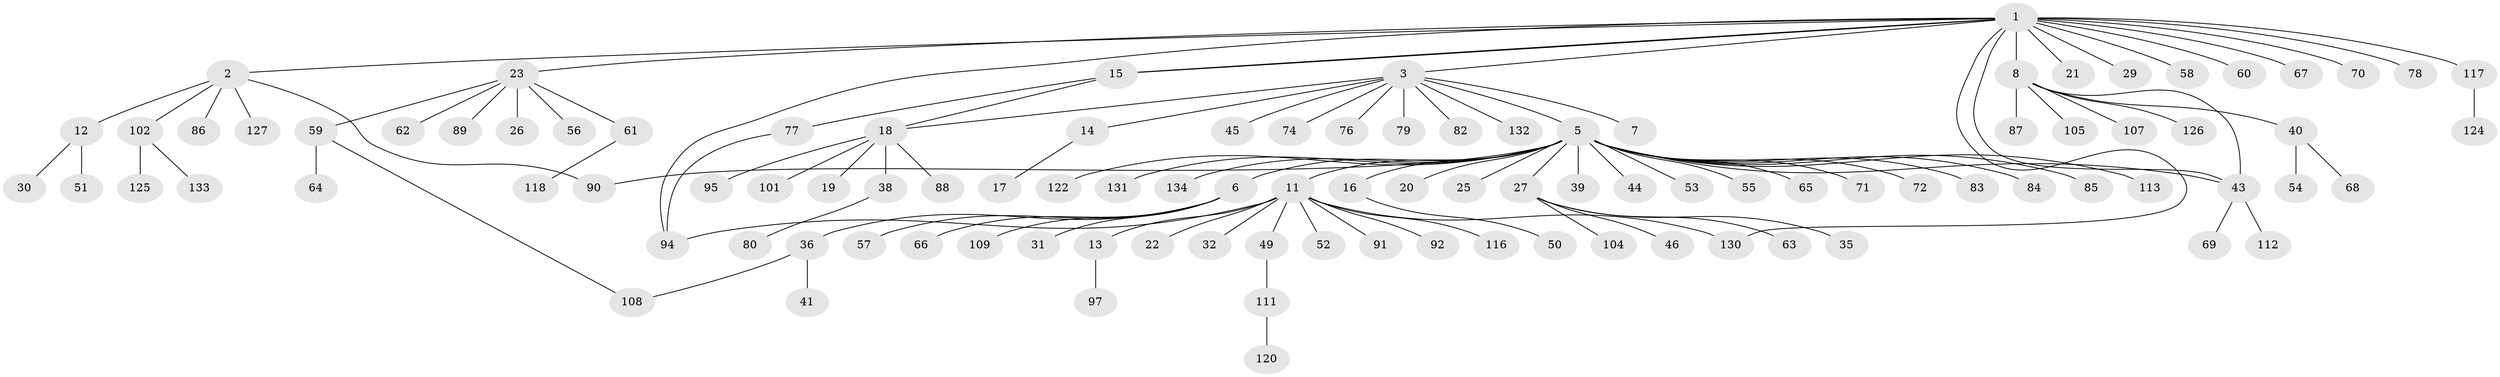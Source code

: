 // original degree distribution, {18: 0.007462686567164179, 7: 0.022388059701492536, 10: 0.014925373134328358, 3: 0.07462686567164178, 15: 0.007462686567164179, 5: 0.014925373134328358, 1: 0.6343283582089553, 11: 0.007462686567164179, 4: 0.022388059701492536, 2: 0.1791044776119403, 8: 0.007462686567164179, 6: 0.007462686567164179}
// Generated by graph-tools (version 1.1) at 2025/11/02/27/25 16:11:16]
// undirected, 105 vertices, 113 edges
graph export_dot {
graph [start="1"]
  node [color=gray90,style=filled];
  1 [super="+75"];
  2 [super="+123"];
  3 [super="+4"];
  5 [super="+10"];
  6 [super="+9"];
  7;
  8 [super="+103"];
  11 [super="+34"];
  12 [super="+106"];
  13 [super="+37"];
  14;
  15 [super="+73"];
  16 [super="+24"];
  17;
  18 [super="+42"];
  19 [super="+48"];
  20;
  21;
  22;
  23 [super="+28"];
  25;
  26;
  27 [super="+100"];
  29;
  30;
  31 [super="+33"];
  32;
  35;
  36;
  38 [super="+119"];
  39;
  40;
  41 [super="+115"];
  43 [super="+47"];
  44;
  45 [super="+129"];
  46;
  49;
  50;
  51 [super="+81"];
  52;
  53;
  54;
  55 [super="+96"];
  56;
  57;
  58;
  59 [super="+99"];
  60;
  61;
  62;
  63;
  64;
  65 [super="+93"];
  66;
  67;
  68 [super="+128"];
  69;
  70;
  71;
  72;
  74;
  76;
  77;
  78;
  79;
  80;
  82;
  83;
  84;
  85;
  86;
  87 [super="+98"];
  88;
  89;
  90 [super="+114"];
  91;
  92;
  94;
  95 [super="+110"];
  97;
  101;
  102 [super="+121"];
  104;
  105;
  107;
  108;
  109;
  111;
  112;
  113;
  116;
  117;
  118;
  120;
  122;
  124;
  125;
  126;
  127;
  130;
  131;
  132;
  133;
  134;
  1 -- 2;
  1 -- 3;
  1 -- 8;
  1 -- 15;
  1 -- 15;
  1 -- 21;
  1 -- 23;
  1 -- 29;
  1 -- 58;
  1 -- 60;
  1 -- 67;
  1 -- 70;
  1 -- 78;
  1 -- 94;
  1 -- 117;
  1 -- 130;
  1 -- 43;
  2 -- 12;
  2 -- 86;
  2 -- 90;
  2 -- 102;
  2 -- 127;
  3 -- 7;
  3 -- 14;
  3 -- 45;
  3 -- 74;
  3 -- 79;
  3 -- 82;
  3 -- 132;
  3 -- 76;
  3 -- 5;
  3 -- 18;
  5 -- 6;
  5 -- 16;
  5 -- 20;
  5 -- 25;
  5 -- 27;
  5 -- 39;
  5 -- 43;
  5 -- 55;
  5 -- 65;
  5 -- 84;
  5 -- 122;
  5 -- 131;
  5 -- 134;
  5 -- 71;
  5 -- 72;
  5 -- 11;
  5 -- 44;
  5 -- 113;
  5 -- 83;
  5 -- 53;
  5 -- 85;
  5 -- 90;
  6 -- 31;
  6 -- 36;
  6 -- 66;
  6 -- 57;
  6 -- 109;
  8 -- 40;
  8 -- 87;
  8 -- 105;
  8 -- 107;
  8 -- 126;
  8 -- 43;
  11 -- 13;
  11 -- 22;
  11 -- 32;
  11 -- 49;
  11 -- 52;
  11 -- 91;
  11 -- 92;
  11 -- 94;
  11 -- 116;
  11 -- 130;
  12 -- 30;
  12 -- 51;
  13 -- 97;
  14 -- 17;
  15 -- 18;
  15 -- 77;
  16 -- 50;
  18 -- 19;
  18 -- 38;
  18 -- 88;
  18 -- 95;
  18 -- 101;
  23 -- 26;
  23 -- 56;
  23 -- 59;
  23 -- 61;
  23 -- 62;
  23 -- 89;
  27 -- 35;
  27 -- 46;
  27 -- 63;
  27 -- 104;
  36 -- 41;
  36 -- 108;
  38 -- 80;
  40 -- 54;
  40 -- 68;
  43 -- 69;
  43 -- 112;
  49 -- 111;
  59 -- 64;
  59 -- 108;
  61 -- 118;
  77 -- 94;
  102 -- 125;
  102 -- 133;
  111 -- 120;
  117 -- 124;
}

